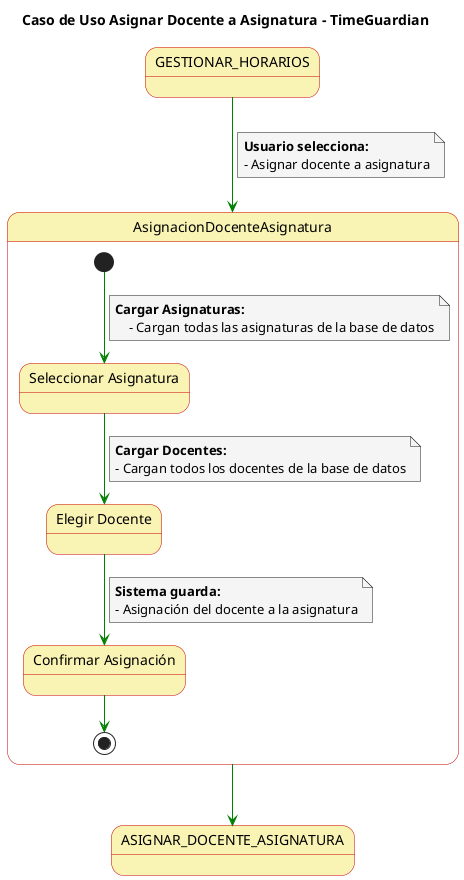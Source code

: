 @startuml
skinparam state {
  BackgroundColor #faf4b4
  BorderColor #c90000
}

skinparam note {
  BackgroundColor #f5f5f5
}

skinparam linetype polyline

title Caso de Uso Asignar Docente a Asignatura - TimeGuardian

GESTIONAR_HORARIOS-[#green]-> AsignacionDocenteAsignatura
note on link
  **Usuario selecciona:**
  - Asignar docente a asignatura
end note

state AsignacionDocenteAsignatura {
  state "Seleccionar Asignatura" as SeleccionarAsignatura
  state "Elegir Docente" as ElegirDocente
  state "Confirmar Asignación" as Confirmar
  

  [*] -[#green]-> SeleccionarAsignatura
note on link
**Cargar Asignaturas:**
    - Cargan todas las asignaturas de la base de datos
end note
  SeleccionarAsignatura -[#green]-> ElegirDocente
  note on link
    **Cargar Docentes:**
    - Cargan todos los docentes de la base de datos
  end note
  ElegirDocente -[#green]-> Confirmar
  note on link
    **Sistema guarda:**
    - Asignación del docente a la asignatura
  end note
  Confirmar -[#green]-> [*]
}

AsignacionDocenteAsignatura -[#green]-> ASIGNAR_DOCENTE_ASIGNATURA
@enduml
